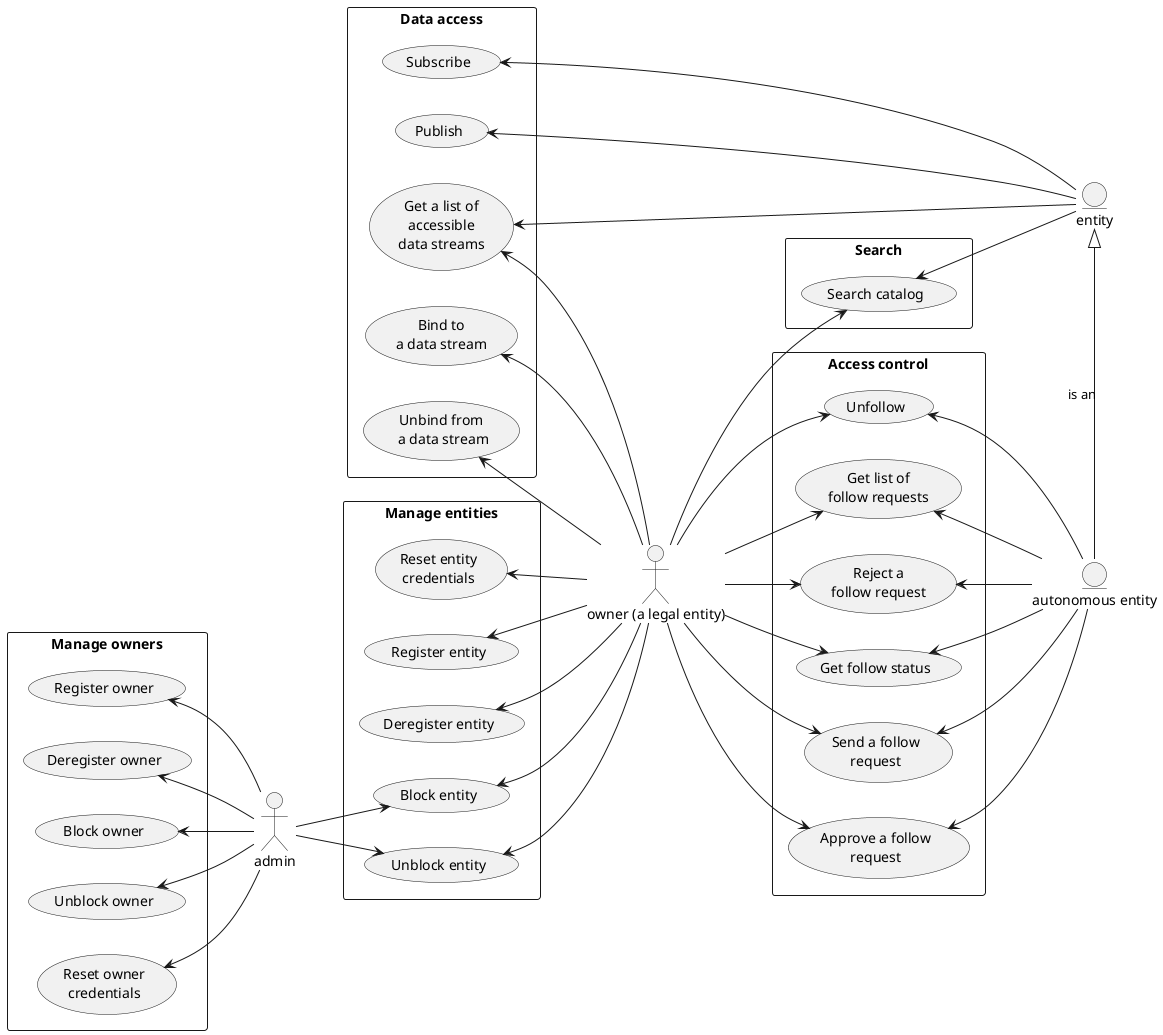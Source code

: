 @startuml
left to right direction

actor owner as "owner (a legal entity)"


rectangle "Manage owners" {

	(Register owner)
	(Deregister owner)
	(Block owner)
	(Unblock owner)
	(Reset owner\ncredentials)

}

rectangle "Manage entities" {
	(Register entity)
	(Deregister entity)
	(Block entity)
	(Unblock entity)
	(Reset entity\ncredentials)

}

rectangle "Access control" {

	(Send a follow\nrequest)
	(Approve a follow\nrequest)
	(Unfollow)
	(Get list of\nfollow requests)
	(Reject a\nfollow request)
	(Get follow status)
}

rectangle "Data access" {

	(Publish)
	(Subscribe)

	(Bind to\na data stream)
	(Unbind from\n a data stream)
	(Get a list of\naccessible\ndata streams)
}

rectangle "Search" {
	(Search catalog)
}


(Unblock owner) <-- admin
(Block owner) <-- admin
(Deregister owner) <-- admin
(Register owner) <-- admin
(Reset owner\ncredentials) <-- admin


admin --> (Unblock entity)
admin --> (Block entity)

(Reset entity\ncredentials) <-- owner
(Register entity) <-- owner
(Deregister entity) <-- owner
(Unblock entity) <-- owner
(Block entity) <-- owner


owner --> (Approve a follow\nrequest)
owner --> (Send a follow\nrequest)
owner --> (Unfollow)


(Bind to\na data stream) <-- owner
(Unbind from\n a data stream) <-- owner
(Get a list of\naccessible\ndata streams) <-- owner

owner --> (Get list of\nfollow requests)
owner --> (Reject a\nfollow request)
owner --> (Get follow status)

owner --> (Search catalog)

entity entity

(Publish) <-- entity
(Subscribe) <-- entity
(Get a list of\naccessible\ndata streams) <-- entity
(Search catalog) <-- entity

entity "autonomous entity" as a
entity <|- a : is an

(Send a follow\nrequest) <-- a
(Approve a follow\nrequest) <-- a
(Reject a\nfollow request) <-- a
(Get follow status) <-- a
(Unfollow) <-- a
(Get list of\nfollow requests) <-- a

@enduml
